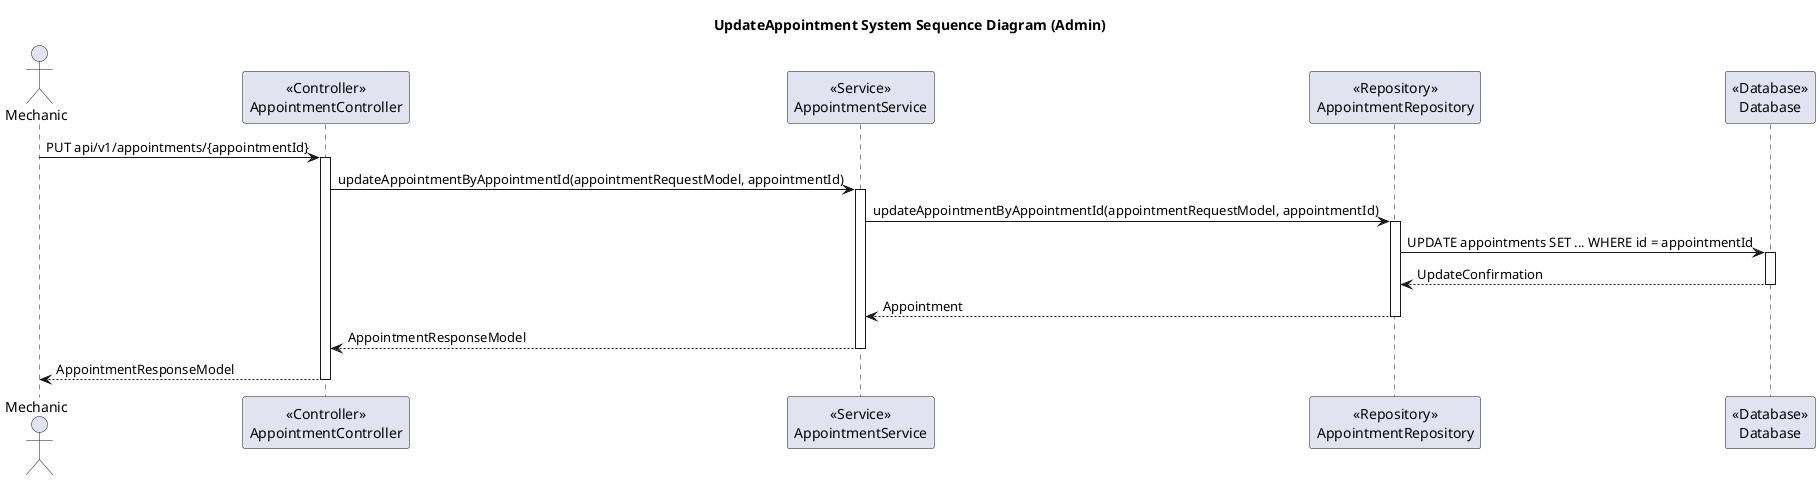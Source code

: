 @startuml
title UpdateAppointment System Sequence Diagram (Admin)

actor Mechanic

participant AppointmentController as "<<Controller>>\nAppointmentController"
participant AppointmentService as "<<Service>>\nAppointmentService"
participant AppointmentRepository as "<<Repository>>\nAppointmentRepository"
participant Database as "<<Database>>\nDatabase"

Mechanic -> AppointmentController: PUT api/v1/appointments/{appointmentId}
activate AppointmentController

AppointmentController -> AppointmentService: updateAppointmentByAppointmentId(appointmentRequestModel, appointmentId)
activate AppointmentService

AppointmentService -> AppointmentRepository: updateAppointmentByAppointmentId(appointmentRequestModel, appointmentId)
activate AppointmentRepository

AppointmentRepository -> Database: UPDATE appointments SET ... WHERE id = appointmentId
activate Database

Database --> AppointmentRepository: UpdateConfirmation
deactivate Database

AppointmentRepository --> AppointmentService: Appointment
deactivate AppointmentRepository

AppointmentService --> AppointmentController: AppointmentResponseModel
deactivate AppointmentService

AppointmentController --> Mechanic: AppointmentResponseModel
deactivate AppointmentController
@enduml
